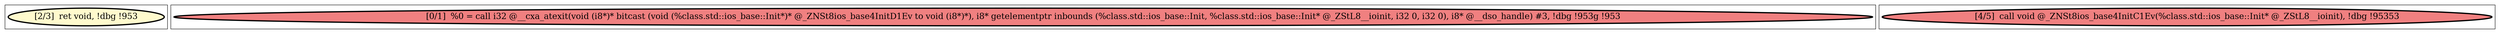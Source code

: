 
digraph G {





subgraph cluster2 {


node11 [penwidth=3.0,fontsize=20,fillcolor=lemonchiffon,label="[2/3]  ret void, !dbg !953",shape=ellipse,style=filled ]



}

subgraph cluster0 {


node9 [penwidth=3.0,fontsize=20,fillcolor=lightcoral,label="[0/1]  %0 = call i32 @__cxa_atexit(void (i8*)* bitcast (void (%class.std::ios_base::Init*)* @_ZNSt8ios_base4InitD1Ev to void (i8*)*), i8* getelementptr inbounds (%class.std::ios_base::Init, %class.std::ios_base::Init* @_ZStL8__ioinit, i32 0, i32 0), i8* @__dso_handle) #3, !dbg !953g !953",shape=ellipse,style=filled ]



}

subgraph cluster1 {


node10 [penwidth=3.0,fontsize=20,fillcolor=lightcoral,label="[4/5]  call void @_ZNSt8ios_base4InitC1Ev(%class.std::ios_base::Init* @_ZStL8__ioinit), !dbg !95353",shape=ellipse,style=filled ]



}

}
